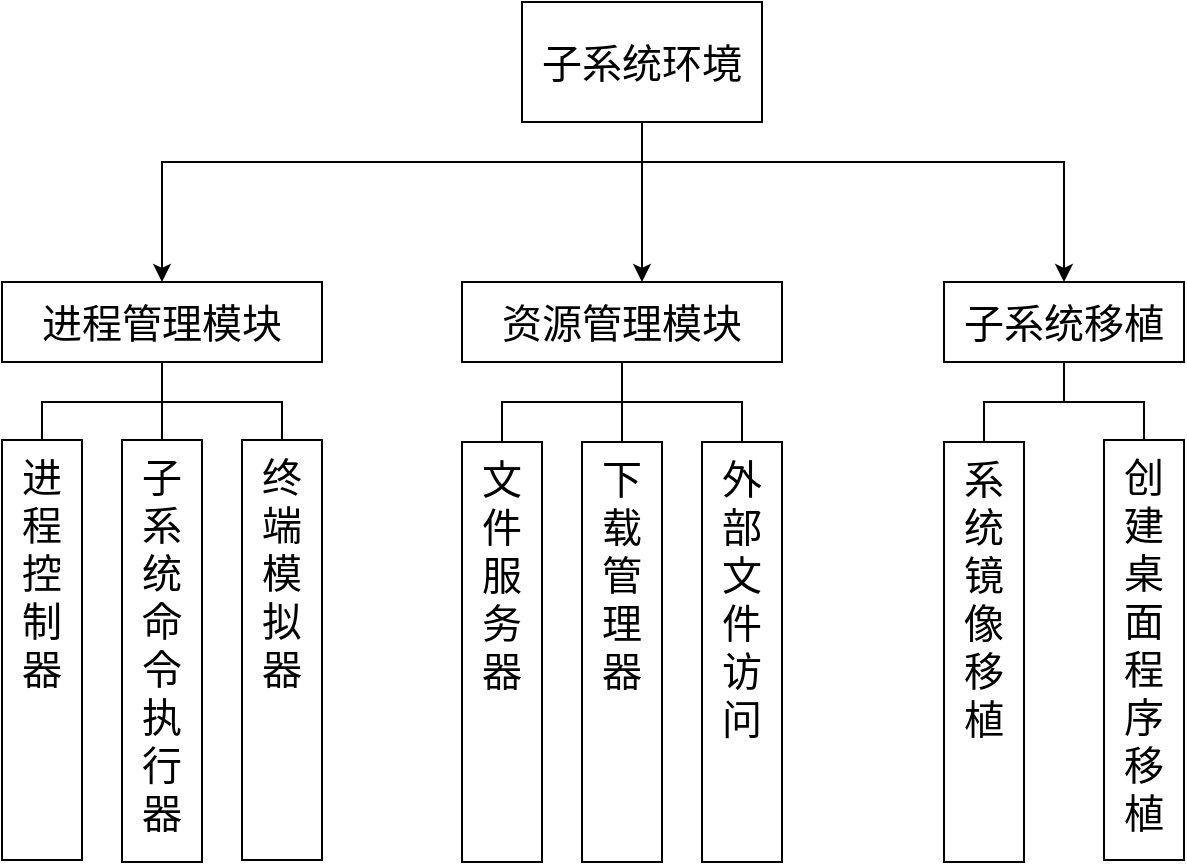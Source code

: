 <mxfile version="14.6.13" type="device"><diagram id="UnD8xfBGNmOiFt7SwJcG" name="第 1 页"><mxGraphModel dx="1106" dy="791" grid="1" gridSize="10" guides="1" tooltips="1" connect="1" arrows="1" fold="1" page="1" pageScale="1" pageWidth="1169" pageHeight="827" math="0" shadow="0"><root><mxCell id="0"/><mxCell id="1" parent="0"/><mxCell id="y-kLXGFjqkgJR6OXv-NH-1" style="edgeStyle=orthogonalEdgeStyle;rounded=0;orthogonalLoop=1;jettySize=auto;html=1;" parent="1" source="room2D1pNP5-CEGKQ35e-1" target="room2D1pNP5-CEGKQ35e-8" edge="1"><mxGeometry relative="1" as="geometry"><Array as="points"><mxPoint x="410" y="180"/><mxPoint x="170" y="180"/></Array></mxGeometry></mxCell><mxCell id="y-kLXGFjqkgJR6OXv-NH-2" style="edgeStyle=orthogonalEdgeStyle;rounded=0;orthogonalLoop=1;jettySize=auto;html=1;" parent="1" source="room2D1pNP5-CEGKQ35e-1" target="room2D1pNP5-CEGKQ35e-9" edge="1"><mxGeometry relative="1" as="geometry"><Array as="points"><mxPoint x="410" y="200"/><mxPoint x="410" y="200"/></Array></mxGeometry></mxCell><mxCell id="y-kLXGFjqkgJR6OXv-NH-3" style="edgeStyle=orthogonalEdgeStyle;rounded=0;orthogonalLoop=1;jettySize=auto;html=1;entryX=0.5;entryY=0;entryDx=0;entryDy=0;" parent="1" source="room2D1pNP5-CEGKQ35e-1" target="room2D1pNP5-CEGKQ35e-11" edge="1"><mxGeometry relative="1" as="geometry"><Array as="points"><mxPoint x="410" y="180"/><mxPoint x="621" y="180"/></Array></mxGeometry></mxCell><mxCell id="room2D1pNP5-CEGKQ35e-1" value="子系统环境" style="rounded=0;whiteSpace=wrap;html=1;fontSize=20;" parent="1" vertex="1"><mxGeometry x="350" y="100" width="120" height="60" as="geometry"/></mxCell><mxCell id="room2D1pNP5-CEGKQ35e-33" style="edgeStyle=orthogonalEdgeStyle;rounded=0;orthogonalLoop=1;jettySize=auto;html=1;entryX=0.5;entryY=0;entryDx=0;entryDy=0;endArrow=none;endFill=0;fontSize=20;" parent="1" source="room2D1pNP5-CEGKQ35e-8" target="room2D1pNP5-CEGKQ35e-12" edge="1"><mxGeometry relative="1" as="geometry"/></mxCell><mxCell id="room2D1pNP5-CEGKQ35e-34" style="edgeStyle=orthogonalEdgeStyle;rounded=0;orthogonalLoop=1;jettySize=auto;html=1;entryX=0.5;entryY=0;entryDx=0;entryDy=0;endArrow=none;endFill=0;fontSize=20;" parent="1" source="room2D1pNP5-CEGKQ35e-8" target="room2D1pNP5-CEGKQ35e-13" edge="1"><mxGeometry relative="1" as="geometry"/></mxCell><mxCell id="room2D1pNP5-CEGKQ35e-35" style="edgeStyle=orthogonalEdgeStyle;rounded=0;orthogonalLoop=1;jettySize=auto;html=1;entryX=0.5;entryY=0;entryDx=0;entryDy=0;endArrow=none;endFill=0;fontSize=20;" parent="1" source="room2D1pNP5-CEGKQ35e-8" target="room2D1pNP5-CEGKQ35e-14" edge="1"><mxGeometry relative="1" as="geometry"/></mxCell><mxCell id="room2D1pNP5-CEGKQ35e-8" value="进程管理模块" style="rounded=0;whiteSpace=wrap;html=1;fontSize=20;" parent="1" vertex="1"><mxGeometry x="90" y="240" width="160" height="40" as="geometry"/></mxCell><mxCell id="room2D1pNP5-CEGKQ35e-36" style="edgeStyle=orthogonalEdgeStyle;rounded=0;orthogonalLoop=1;jettySize=auto;html=1;entryX=0.5;entryY=0;entryDx=0;entryDy=0;endArrow=none;endFill=0;fontSize=20;" parent="1" source="room2D1pNP5-CEGKQ35e-9" target="room2D1pNP5-CEGKQ35e-18" edge="1"><mxGeometry relative="1" as="geometry"/></mxCell><mxCell id="room2D1pNP5-CEGKQ35e-37" style="edgeStyle=orthogonalEdgeStyle;rounded=0;orthogonalLoop=1;jettySize=auto;html=1;entryX=0.5;entryY=0;entryDx=0;entryDy=0;endArrow=none;endFill=0;fontSize=20;" parent="1" source="room2D1pNP5-CEGKQ35e-9" target="room2D1pNP5-CEGKQ35e-17" edge="1"><mxGeometry relative="1" as="geometry"/></mxCell><mxCell id="room2D1pNP5-CEGKQ35e-38" style="edgeStyle=orthogonalEdgeStyle;rounded=0;orthogonalLoop=1;jettySize=auto;html=1;endArrow=none;endFill=0;fontSize=20;" parent="1" source="room2D1pNP5-CEGKQ35e-9" target="room2D1pNP5-CEGKQ35e-16" edge="1"><mxGeometry relative="1" as="geometry"/></mxCell><mxCell id="room2D1pNP5-CEGKQ35e-9" value="资源管理模块" style="rounded=0;whiteSpace=wrap;html=1;fontSize=20;" parent="1" vertex="1"><mxGeometry x="320" y="240" width="160" height="40" as="geometry"/></mxCell><mxCell id="room2D1pNP5-CEGKQ35e-44" style="edgeStyle=orthogonalEdgeStyle;rounded=0;orthogonalLoop=1;jettySize=auto;html=1;endArrow=none;endFill=0;fontSize=20;" parent="1" source="room2D1pNP5-CEGKQ35e-11" target="room2D1pNP5-CEGKQ35e-27" edge="1"><mxGeometry relative="1" as="geometry"/></mxCell><mxCell id="room2D1pNP5-CEGKQ35e-45" style="edgeStyle=orthogonalEdgeStyle;rounded=0;orthogonalLoop=1;jettySize=auto;html=1;entryX=0.5;entryY=0;entryDx=0;entryDy=0;endArrow=none;endFill=0;fontSize=20;" parent="1" source="room2D1pNP5-CEGKQ35e-11" target="room2D1pNP5-CEGKQ35e-26" edge="1"><mxGeometry relative="1" as="geometry"/></mxCell><mxCell id="room2D1pNP5-CEGKQ35e-11" value="子系统移植" style="rounded=0;whiteSpace=wrap;html=1;fontSize=20;" parent="1" vertex="1"><mxGeometry x="561" y="240" width="120" height="40" as="geometry"/></mxCell><mxCell id="room2D1pNP5-CEGKQ35e-12" value="进&lt;br&gt;程&lt;br&gt;控&lt;br&gt;制&lt;br&gt;器" style="rounded=0;whiteSpace=wrap;html=1;fontSize=20;verticalAlign=top;" parent="1" vertex="1"><mxGeometry x="90" y="319" width="40" height="210" as="geometry"/></mxCell><mxCell id="room2D1pNP5-CEGKQ35e-13" value="子系统命令执行器" style="rounded=0;whiteSpace=wrap;html=1;fontSize=20;verticalAlign=top;" parent="1" vertex="1"><mxGeometry x="150" y="319" width="40" height="211" as="geometry"/></mxCell><mxCell id="room2D1pNP5-CEGKQ35e-14" value="终端模拟器" style="rounded=0;whiteSpace=wrap;html=1;fontSize=20;verticalAlign=top;" parent="1" vertex="1"><mxGeometry x="210" y="319" width="40" height="210" as="geometry"/></mxCell><mxCell id="room2D1pNP5-CEGKQ35e-16" value="外部文件访问" style="rounded=0;whiteSpace=wrap;html=1;fontSize=20;verticalAlign=top;" parent="1" vertex="1"><mxGeometry x="440" y="320" width="40" height="210" as="geometry"/></mxCell><mxCell id="room2D1pNP5-CEGKQ35e-17" value="下载管理器" style="rounded=0;whiteSpace=wrap;html=1;fontSize=20;verticalAlign=top;" parent="1" vertex="1"><mxGeometry x="380" y="320" width="40" height="210" as="geometry"/></mxCell><mxCell id="room2D1pNP5-CEGKQ35e-18" value="文件服务器" style="rounded=0;whiteSpace=wrap;html=1;fontSize=20;verticalAlign=top;" parent="1" vertex="1"><mxGeometry x="320" y="320" width="40" height="210" as="geometry"/></mxCell><mxCell id="room2D1pNP5-CEGKQ35e-26" value="创建桌面程序移植" style="rounded=0;whiteSpace=wrap;html=1;fontSize=20;verticalAlign=top;" parent="1" vertex="1"><mxGeometry x="641" y="319" width="40" height="210" as="geometry"/></mxCell><mxCell id="room2D1pNP5-CEGKQ35e-27" value="系统镜像移植" style="rounded=0;whiteSpace=wrap;html=1;fontSize=20;verticalAlign=top;" parent="1" vertex="1"><mxGeometry x="561" y="320" width="40" height="210" as="geometry"/></mxCell></root></mxGraphModel></diagram></mxfile>